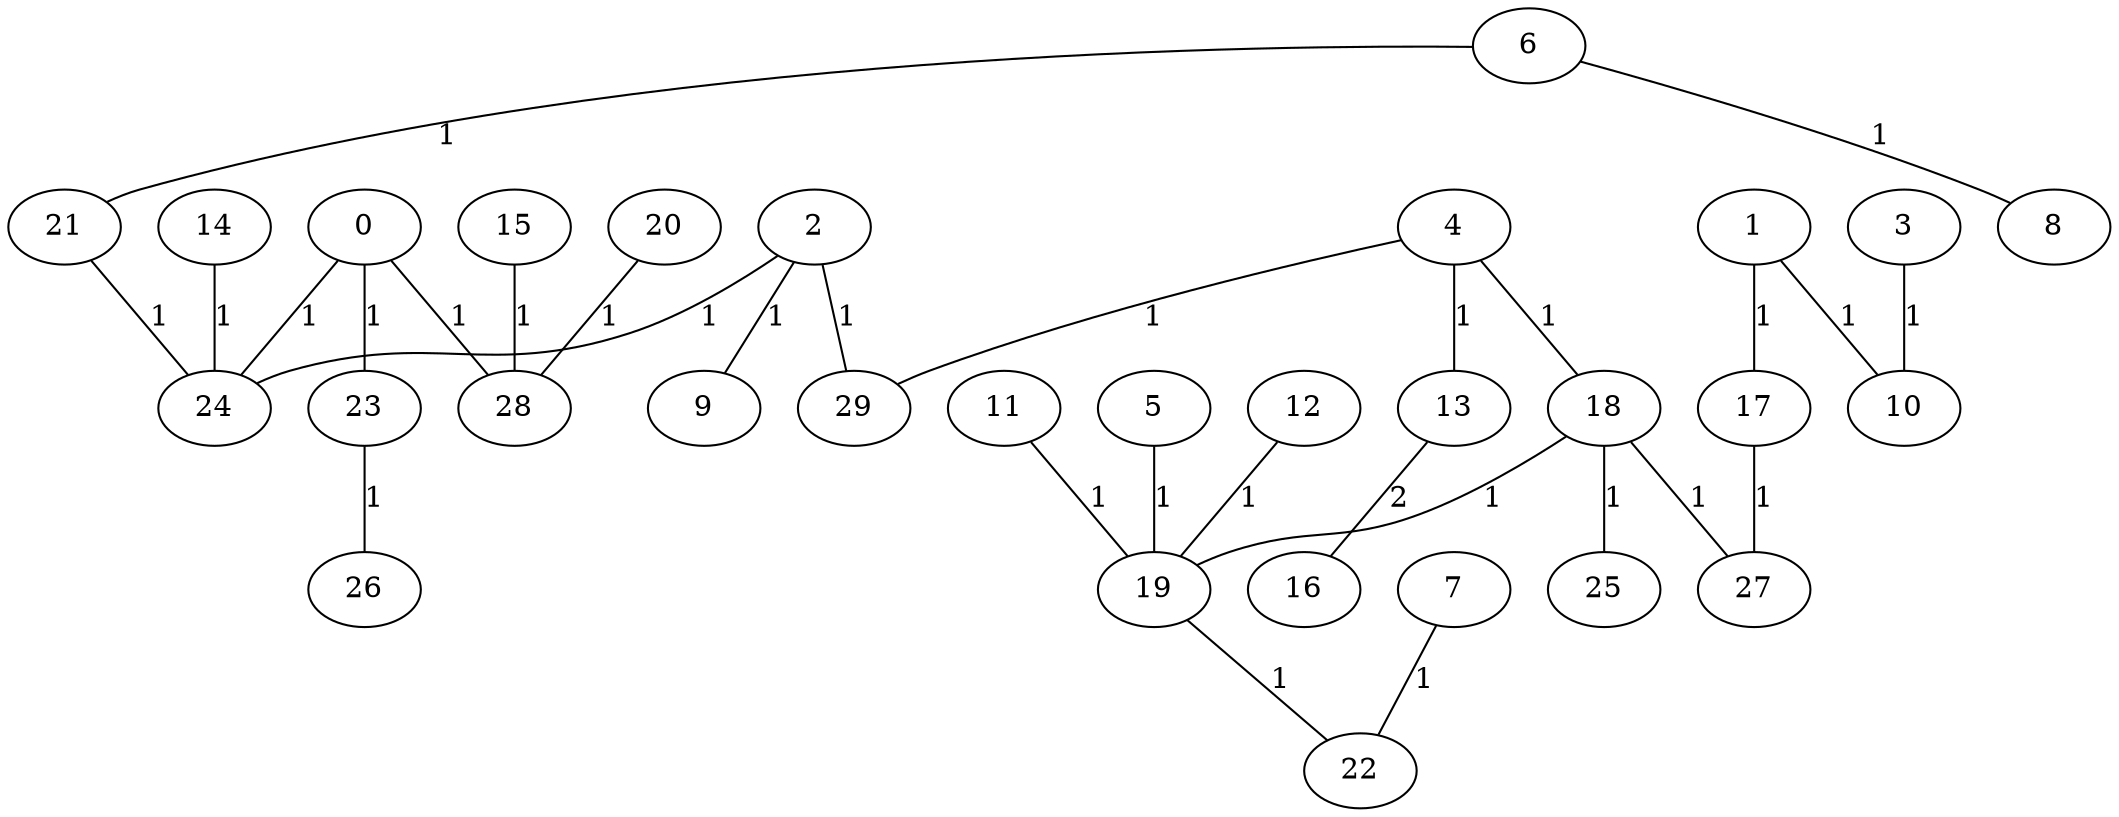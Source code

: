 graph{
   24;
   11;
   0;
   29;
   15;
   8;
   16;
   19;
   4;
   5;
   23;
   10;
   25;
   1;
   13;
   26;
   6;
   9;
   7;
   3;
   17;
   2;
   20;
   12;
   14;
   21;
   22;
   28;
   27;
   18;
   0 -- 23 [label="1"];
   11 -- 19 [label="1"];
   2 -- 9 [label="1"];
   1 -- 17 [label="1"];
   4 -- 18 [label="1"];
   5 -- 19 [label="1"];
   2 -- 24 [label="1"];
   18 -- 27 [label="1"];
   18 -- 25 [label="1"];
   0 -- 24 [label="1"];
   15 -- 28 [label="1"];
   1 -- 10 [label="1"];
   4 -- 13 [label="1"];
   23 -- 26 [label="1"];
   7 -- 22 [label="1"];
   4 -- 29 [label="1"];
   14 -- 24 [label="1"];
   2 -- 29 [label="1"];
   3 -- 10 [label="1"];
   17 -- 27 [label="1"];
   18 -- 19 [label="1"];
   6 -- 8 [label="1"];
   12 -- 19 [label="1"];
   6 -- 21 [label="1"];
   0 -- 28 [label="1"];
   19 -- 22 [label="1"];
   20 -- 28 [label="1"];
   21 -- 24 [label="1"];
   13 -- 16 [label="2"];
}